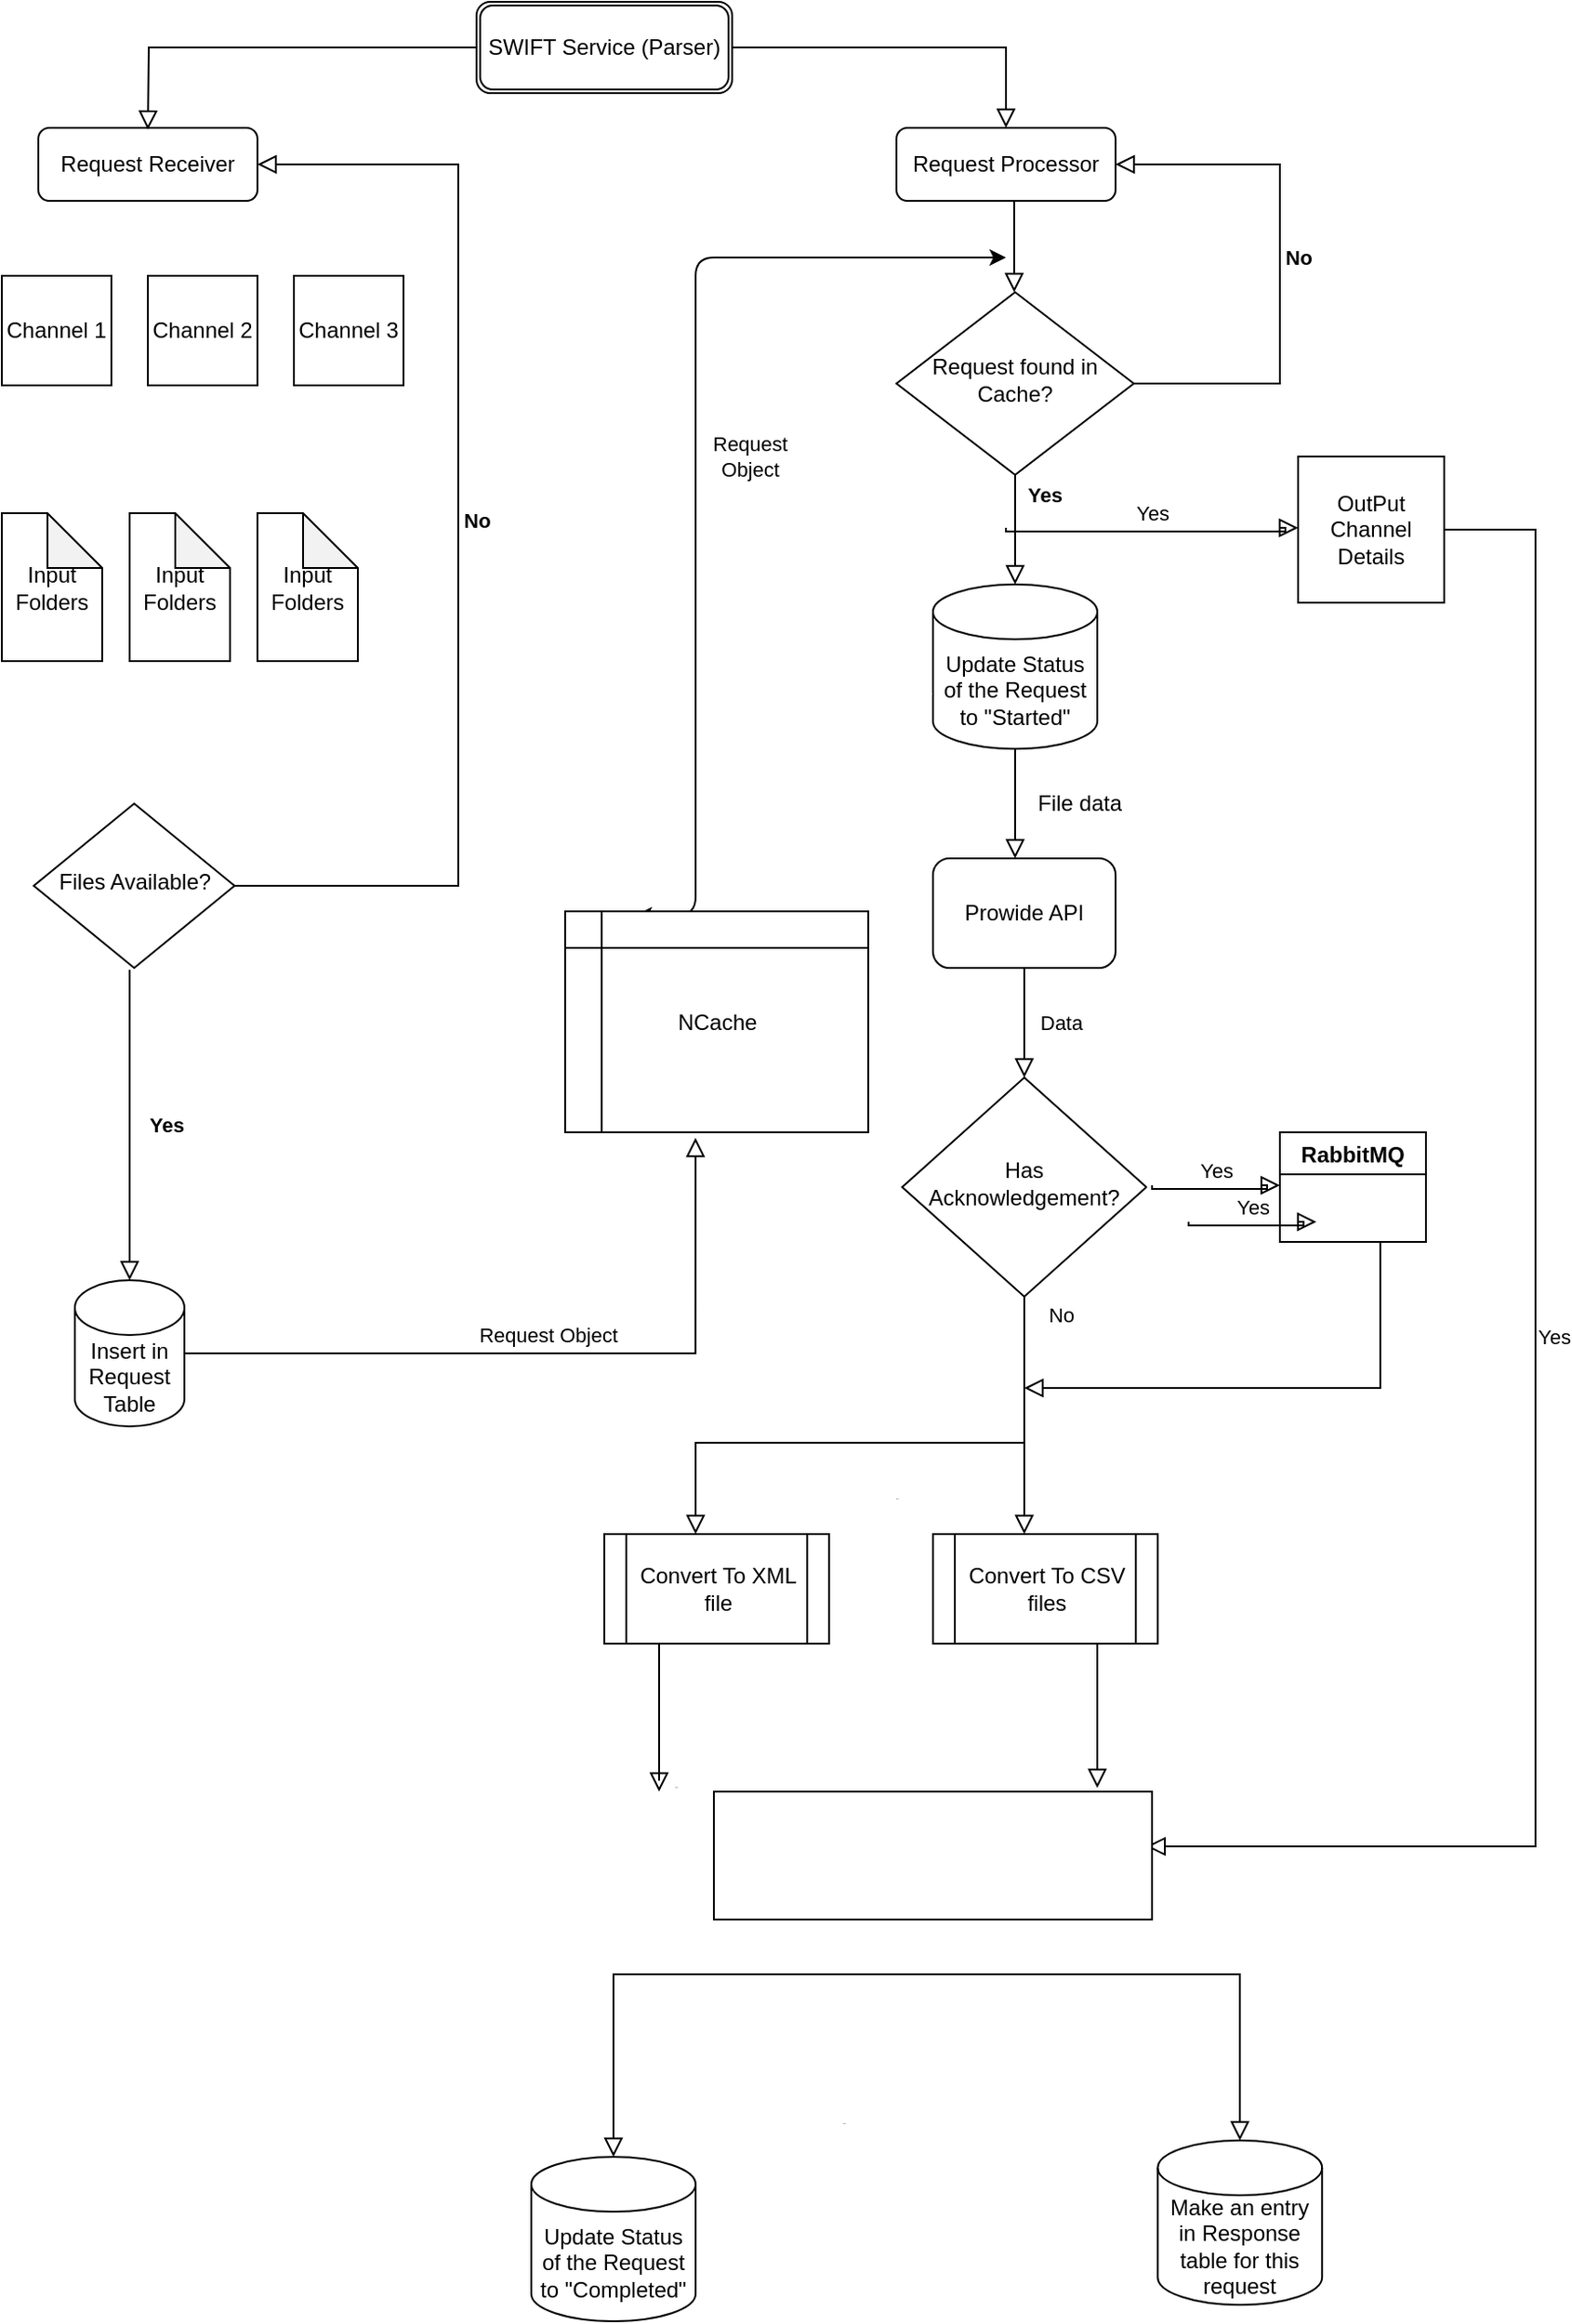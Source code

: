 <mxfile version="14.8.6" type="github">
  <diagram id="C5RBs43oDa-KdzZeNtuy" name="Page-1">
    <mxGraphModel dx="1108" dy="482" grid="1" gridSize="10" guides="1" tooltips="1" connect="1" arrows="1" fold="1" page="1" pageScale="1" pageWidth="827" pageHeight="1169" math="0" shadow="0">
      <root>
        <mxCell id="WIyWlLk6GJQsqaUBKTNV-0" />
        <mxCell id="WIyWlLk6GJQsqaUBKTNV-1" parent="WIyWlLk6GJQsqaUBKTNV-0" />
        <mxCell id="WIyWlLk6GJQsqaUBKTNV-4" value="Yes" style="rounded=0;html=1;jettySize=auto;orthogonalLoop=1;fontSize=11;endArrow=block;endFill=0;endSize=8;strokeWidth=1;shadow=0;labelBackgroundColor=none;edgeStyle=orthogonalEdgeStyle;fontStyle=1;entryX=0.5;entryY=0;entryDx=0;entryDy=0;entryPerimeter=0;" parent="WIyWlLk6GJQsqaUBKTNV-1" edge="1" target="kq1nl4gFMCtAFIPx6vgy-6">
          <mxGeometry y="20" relative="1" as="geometry">
            <mxPoint as="offset" />
            <mxPoint x="90" y="550" as="targetPoint" />
            <mxPoint x="80" y="540" as="sourcePoint" />
            <Array as="points">
              <mxPoint x="80" y="540" />
            </Array>
          </mxGeometry>
        </mxCell>
        <mxCell id="WIyWlLk6GJQsqaUBKTNV-5" value="No" style="edgeStyle=orthogonalEdgeStyle;rounded=0;html=1;jettySize=auto;orthogonalLoop=1;fontSize=11;endArrow=block;endFill=0;endSize=8;strokeWidth=1;shadow=0;labelBackgroundColor=none;entryX=1;entryY=0.5;entryDx=0;entryDy=0;exitX=1;exitY=0.5;exitDx=0;exitDy=0;fontStyle=1" parent="WIyWlLk6GJQsqaUBKTNV-1" source="WIyWlLk6GJQsqaUBKTNV-6" target="kq1nl4gFMCtAFIPx6vgy-1" edge="1">
          <mxGeometry x="0.029" y="-10" relative="1" as="geometry">
            <mxPoint as="offset" />
            <mxPoint x="250" y="339" as="targetPoint" />
            <Array as="points">
              <mxPoint x="260" y="494" />
              <mxPoint x="260" y="99" />
            </Array>
          </mxGeometry>
        </mxCell>
        <mxCell id="WIyWlLk6GJQsqaUBKTNV-6" value="Files Available?" style="rhombus;whiteSpace=wrap;html=1;shadow=0;fontFamily=Helvetica;fontSize=12;align=center;strokeWidth=1;spacing=6;spacingTop=-4;" parent="WIyWlLk6GJQsqaUBKTNV-1" vertex="1">
          <mxGeometry x="27.5" y="449" width="110" height="90" as="geometry" />
        </mxCell>
        <mxCell id="WIyWlLk6GJQsqaUBKTNV-9" value="Request Object" style="edgeStyle=orthogonalEdgeStyle;rounded=0;html=1;jettySize=auto;orthogonalLoop=1;fontSize=11;endArrow=block;endFill=0;endSize=8;strokeWidth=1;shadow=0;labelBackgroundColor=none;exitX=1;exitY=0.5;exitDx=0;exitDy=0;exitPerimeter=0;entryX=0.43;entryY=1.025;entryDx=0;entryDy=0;entryPerimeter=0;" parent="WIyWlLk6GJQsqaUBKTNV-1" source="kq1nl4gFMCtAFIPx6vgy-6" target="kq1nl4gFMCtAFIPx6vgy-38" edge="1">
          <mxGeometry y="10" relative="1" as="geometry">
            <mxPoint as="offset" />
            <mxPoint x="140" y="509" as="sourcePoint" />
            <mxPoint x="321" y="660" as="targetPoint" />
            <Array as="points">
              <mxPoint x="390" y="750" />
            </Array>
          </mxGeometry>
        </mxCell>
        <mxCell id="kq1nl4gFMCtAFIPx6vgy-1" value="Request Receiver" style="rounded=1;whiteSpace=wrap;html=1;fontSize=12;glass=0;strokeWidth=1;shadow=0;" parent="WIyWlLk6GJQsqaUBKTNV-1" vertex="1">
          <mxGeometry x="30" y="79" width="120" height="40" as="geometry" />
        </mxCell>
        <mxCell id="kq1nl4gFMCtAFIPx6vgy-6" value="Insert in Request Table" style="shape=cylinder3;whiteSpace=wrap;html=1;boundedLbl=1;backgroundOutline=1;size=15;" parent="WIyWlLk6GJQsqaUBKTNV-1" vertex="1">
          <mxGeometry x="50" y="710" width="60" height="80" as="geometry" />
        </mxCell>
        <mxCell id="kq1nl4gFMCtAFIPx6vgy-8" value="Request Processor" style="rounded=1;whiteSpace=wrap;html=1;fontSize=12;glass=0;strokeWidth=1;shadow=0;" parent="WIyWlLk6GJQsqaUBKTNV-1" vertex="1">
          <mxGeometry x="500" y="79" width="120" height="40" as="geometry" />
        </mxCell>
        <mxCell id="kq1nl4gFMCtAFIPx6vgy-14" value="" style="endArrow=classic;startArrow=classic;html=1;exitX=0.232;exitY=0.017;exitDx=0;exitDy=0;exitPerimeter=0;edgeStyle=orthogonalEdgeStyle;" parent="WIyWlLk6GJQsqaUBKTNV-1" edge="1" source="kq1nl4gFMCtAFIPx6vgy-38">
          <mxGeometry width="50" height="50" relative="1" as="geometry">
            <mxPoint x="356.95" y="439.98" as="sourcePoint" />
            <mxPoint x="560" y="150" as="targetPoint" />
            <Array as="points">
              <mxPoint x="390" y="510" />
              <mxPoint x="390" y="150" />
            </Array>
          </mxGeometry>
        </mxCell>
        <mxCell id="kq1nl4gFMCtAFIPx6vgy-15" value="" style="rounded=0;html=1;jettySize=auto;orthogonalLoop=1;fontSize=11;endArrow=block;endFill=0;endSize=8;strokeWidth=1;shadow=0;labelBackgroundColor=none;edgeStyle=orthogonalEdgeStyle;" parent="WIyWlLk6GJQsqaUBKTNV-1" edge="1">
          <mxGeometry relative="1" as="geometry">
            <mxPoint x="564.5" y="119" as="sourcePoint" />
            <mxPoint x="564.5" y="169" as="targetPoint" />
          </mxGeometry>
        </mxCell>
        <mxCell id="kq1nl4gFMCtAFIPx6vgy-16" value="Request found in Cache?" style="rhombus;whiteSpace=wrap;html=1;shadow=0;fontFamily=Helvetica;fontSize=12;align=center;strokeWidth=1;spacing=6;spacingTop=-4;" parent="WIyWlLk6GJQsqaUBKTNV-1" vertex="1">
          <mxGeometry x="500" y="169" width="130" height="100" as="geometry" />
        </mxCell>
        <mxCell id="kq1nl4gFMCtAFIPx6vgy-27" value="" style="rounded=0;html=1;jettySize=auto;orthogonalLoop=1;fontSize=11;endArrow=block;endFill=0;endSize=8;strokeWidth=1;shadow=0;labelBackgroundColor=none;edgeStyle=orthogonalEdgeStyle;exitX=0.5;exitY=1;exitDx=0;exitDy=0;" parent="WIyWlLk6GJQsqaUBKTNV-1" source="kq1nl4gFMCtAFIPx6vgy-16" edge="1">
          <mxGeometry relative="1" as="geometry">
            <mxPoint x="100" y="269" as="sourcePoint" />
            <mxPoint x="565" y="329" as="targetPoint" />
          </mxGeometry>
        </mxCell>
        <mxCell id="kq1nl4gFMCtAFIPx6vgy-29" value="Update Status of the Request to &quot;Started&quot;" style="shape=cylinder3;whiteSpace=wrap;html=1;boundedLbl=1;backgroundOutline=1;size=15;" parent="WIyWlLk6GJQsqaUBKTNV-1" vertex="1">
          <mxGeometry x="520" y="329" width="90" height="90" as="geometry" />
        </mxCell>
        <mxCell id="kq1nl4gFMCtAFIPx6vgy-31" value="" style="rounded=0;html=1;jettySize=auto;orthogonalLoop=1;fontSize=11;endArrow=block;endFill=0;endSize=8;strokeWidth=1;shadow=0;labelBackgroundColor=none;edgeStyle=orthogonalEdgeStyle;exitX=0.5;exitY=1;exitDx=0;exitDy=0;exitPerimeter=0;" parent="WIyWlLk6GJQsqaUBKTNV-1" source="kq1nl4gFMCtAFIPx6vgy-29" edge="1">
          <mxGeometry relative="1" as="geometry">
            <mxPoint x="575" y="449" as="sourcePoint" />
            <mxPoint x="565" y="479" as="targetPoint" />
          </mxGeometry>
        </mxCell>
        <mxCell id="kq1nl4gFMCtAFIPx6vgy-32" value="Prowide API" style="rounded=1;whiteSpace=wrap;html=1;" parent="WIyWlLk6GJQsqaUBKTNV-1" vertex="1">
          <mxGeometry x="520" y="479" width="100" height="60" as="geometry" />
        </mxCell>
        <mxCell id="kq1nl4gFMCtAFIPx6vgy-33" value="File data" style="text;html=1;align=center;verticalAlign=middle;resizable=0;points=[];autosize=1;strokeColor=none;" parent="WIyWlLk6GJQsqaUBKTNV-1" vertex="1">
          <mxGeometry x="570" y="439" width="60" height="20" as="geometry" />
        </mxCell>
        <mxCell id="kq1nl4gFMCtAFIPx6vgy-34" value="Has Acknowledgement?" style="rhombus;whiteSpace=wrap;html=1;shadow=0;fontFamily=Helvetica;fontSize=12;align=center;strokeWidth=1;spacing=6;spacingTop=-4;" parent="WIyWlLk6GJQsqaUBKTNV-1" vertex="1">
          <mxGeometry x="503.13" y="599" width="133.75" height="120" as="geometry" />
        </mxCell>
        <mxCell id="kq1nl4gFMCtAFIPx6vgy-35" value="Data" style="rounded=0;html=1;jettySize=auto;orthogonalLoop=1;fontSize=11;endArrow=block;endFill=0;endSize=8;strokeWidth=1;shadow=0;labelBackgroundColor=none;edgeStyle=orthogonalEdgeStyle;entryX=0.5;entryY=0;entryDx=0;entryDy=0;exitX=0.5;exitY=1;exitDx=0;exitDy=0;" parent="WIyWlLk6GJQsqaUBKTNV-1" source="kq1nl4gFMCtAFIPx6vgy-32" target="kq1nl4gFMCtAFIPx6vgy-34" edge="1">
          <mxGeometry y="20" relative="1" as="geometry">
            <mxPoint x="560" y="549" as="sourcePoint" />
            <mxPoint x="575" y="489" as="targetPoint" />
            <Array as="points">
              <mxPoint x="570" y="579" />
              <mxPoint x="570" y="579" />
            </Array>
            <mxPoint as="offset" />
          </mxGeometry>
        </mxCell>
        <mxCell id="kq1nl4gFMCtAFIPx6vgy-68" value="" style="edgeStyle=orthogonalEdgeStyle;rounded=0;orthogonalLoop=1;jettySize=auto;html=1;fontSize=1;strokeColor=#FFFFFF;" parent="WIyWlLk6GJQsqaUBKTNV-1" source="kq1nl4gFMCtAFIPx6vgy-37" target="kq1nl4gFMCtAFIPx6vgy-34" edge="1">
          <mxGeometry relative="1" as="geometry" />
        </mxCell>
        <mxCell id="kq1nl4gFMCtAFIPx6vgy-37" value="RabbitMQ" style="swimlane;" parent="WIyWlLk6GJQsqaUBKTNV-1" vertex="1">
          <mxGeometry x="710" y="629" width="80" height="60" as="geometry" />
        </mxCell>
        <mxCell id="kq1nl4gFMCtAFIPx6vgy-40" value="Yes" style="edgeStyle=orthogonalEdgeStyle;rounded=0;html=1;jettySize=auto;orthogonalLoop=1;fontSize=11;endArrow=block;endFill=0;endSize=8;strokeWidth=1;shadow=0;labelBackgroundColor=none;" parent="kq1nl4gFMCtAFIPx6vgy-37" edge="1">
          <mxGeometry y="10" relative="1" as="geometry">
            <mxPoint as="offset" />
            <mxPoint x="-70" y="29" as="sourcePoint" />
            <mxPoint y="29" as="targetPoint" />
            <Array as="points">
              <mxPoint x="-70" y="31" />
              <mxPoint x="-7" y="31" />
              <mxPoint x="-7" y="29" />
            </Array>
          </mxGeometry>
        </mxCell>
        <mxCell id="kq1nl4gFMCtAFIPx6vgy-75" style="edgeStyle=elbowEdgeStyle;rounded=0;orthogonalLoop=1;jettySize=auto;html=1;fontSize=11;strokeColor=#FFFFFF;entryX=0;entryY=0;entryDx=0;entryDy=60;entryPerimeter=0;" parent="WIyWlLk6GJQsqaUBKTNV-1" target="kq1nl4gFMCtAFIPx6vgy-29" edge="1">
          <mxGeometry relative="1" as="geometry">
            <mxPoint x="430" y="390" as="targetPoint" />
            <mxPoint x="430" y="390" as="sourcePoint" />
          </mxGeometry>
        </mxCell>
        <mxCell id="kq1nl4gFMCtAFIPx6vgy-38" value="NCache" style="shape=internalStorage;whiteSpace=wrap;html=1;backgroundOutline=1;" parent="WIyWlLk6GJQsqaUBKTNV-1" vertex="1">
          <mxGeometry x="318.56" y="508" width="166" height="121" as="geometry" />
        </mxCell>
        <mxCell id="kq1nl4gFMCtAFIPx6vgy-43" value="" style="rounded=0;html=1;jettySize=auto;orthogonalLoop=1;fontSize=11;endArrow=block;endFill=0;endSize=8;strokeWidth=1;shadow=0;labelBackgroundColor=none;edgeStyle=orthogonalEdgeStyle;exitX=0.5;exitY=1;exitDx=0;exitDy=0;" parent="WIyWlLk6GJQsqaUBKTNV-1" source="kq1nl4gFMCtAFIPx6vgy-37" edge="1">
          <mxGeometry relative="1" as="geometry">
            <mxPoint x="580" y="549" as="sourcePoint" />
            <mxPoint x="570" y="769" as="targetPoint" />
            <Array as="points">
              <mxPoint x="765" y="769" />
            </Array>
          </mxGeometry>
        </mxCell>
        <mxCell id="kq1nl4gFMCtAFIPx6vgy-44" value="Input Folders" style="shape=note;whiteSpace=wrap;html=1;backgroundOutline=1;darkOpacity=0.05;" parent="WIyWlLk6GJQsqaUBKTNV-1" vertex="1">
          <mxGeometry x="80" y="290" width="55" height="81" as="geometry" />
        </mxCell>
        <mxCell id="kq1nl4gFMCtAFIPx6vgy-45" value="Convert To CSV files" style="shape=process;whiteSpace=wrap;html=1;backgroundOutline=1;" parent="WIyWlLk6GJQsqaUBKTNV-1" vertex="1">
          <mxGeometry x="520" y="849" width="123.12" height="60" as="geometry" />
        </mxCell>
        <mxCell id="kq1nl4gFMCtAFIPx6vgy-48" value="No" style="rounded=0;html=1;jettySize=auto;orthogonalLoop=1;fontSize=11;endArrow=block;endFill=0;endSize=8;strokeWidth=1;shadow=0;labelBackgroundColor=none;edgeStyle=orthogonalEdgeStyle;exitX=0.5;exitY=1;exitDx=0;exitDy=0;" parent="WIyWlLk6GJQsqaUBKTNV-1" source="kq1nl4gFMCtAFIPx6vgy-34" edge="1">
          <mxGeometry x="-0.846" y="20" relative="1" as="geometry">
            <mxPoint x="580" y="549" as="sourcePoint" />
            <mxPoint x="570" y="849" as="targetPoint" />
            <Array as="points">
              <mxPoint x="570" y="789" />
            </Array>
            <mxPoint as="offset" />
          </mxGeometry>
        </mxCell>
        <mxCell id="kq1nl4gFMCtAFIPx6vgy-50" value="No" style="rounded=0;html=1;jettySize=auto;orthogonalLoop=1;fontSize=1;endArrow=block;endFill=0;endSize=8;strokeWidth=1;shadow=0;labelBackgroundColor=none;edgeStyle=orthogonalEdgeStyle;" parent="WIyWlLk6GJQsqaUBKTNV-1" edge="1">
          <mxGeometry x="-0.391" y="30" relative="1" as="geometry">
            <mxPoint x="570" y="799" as="sourcePoint" />
            <mxPoint x="390" y="849" as="targetPoint" />
            <Array as="points">
              <mxPoint x="390" y="799" />
            </Array>
            <mxPoint as="offset" />
          </mxGeometry>
        </mxCell>
        <mxCell id="kq1nl4gFMCtAFIPx6vgy-52" value="Convert To XML file" style="shape=process;whiteSpace=wrap;html=1;backgroundOutline=1;" parent="WIyWlLk6GJQsqaUBKTNV-1" vertex="1">
          <mxGeometry x="340" y="849" width="123.12" height="60" as="geometry" />
        </mxCell>
        <mxCell id="kq1nl4gFMCtAFIPx6vgy-54" value="No" style="rounded=0;html=1;jettySize=auto;orthogonalLoop=1;fontSize=1;endArrow=block;endFill=0;endSize=8;strokeWidth=1;shadow=0;labelBackgroundColor=none;edgeStyle=orthogonalEdgeStyle;exitX=0.5;exitY=1;exitDx=0;exitDy=0;" parent="WIyWlLk6GJQsqaUBKTNV-1" source="kq1nl4gFMCtAFIPx6vgy-52" edge="1">
          <mxGeometry x="-0.597" y="78" relative="1" as="geometry">
            <mxPoint x="504" y="969" as="sourcePoint" />
            <mxPoint x="370" y="990" as="targetPoint" />
            <Array as="points">
              <mxPoint x="370" y="909" />
              <mxPoint x="370" y="984" />
            </Array>
            <mxPoint as="offset" />
          </mxGeometry>
        </mxCell>
        <mxCell id="kq1nl4gFMCtAFIPx6vgy-55" value="No" style="rounded=0;html=1;jettySize=auto;orthogonalLoop=1;fontSize=1;endArrow=block;endFill=0;endSize=8;strokeWidth=1;shadow=0;labelBackgroundColor=none;edgeStyle=orthogonalEdgeStyle;exitX=0.5;exitY=1;exitDx=0;exitDy=0;" parent="WIyWlLk6GJQsqaUBKTNV-1" source="kq1nl4gFMCtAFIPx6vgy-45" edge="1">
          <mxGeometry x="-0.846" y="20" relative="1" as="geometry">
            <mxPoint x="411.56" y="919" as="sourcePoint" />
            <mxPoint x="610" y="988" as="targetPoint" />
            <Array as="points">
              <mxPoint x="610" y="909" />
              <mxPoint x="610" y="988" />
            </Array>
            <mxPoint as="offset" />
          </mxGeometry>
        </mxCell>
        <mxCell id="kq1nl4gFMCtAFIPx6vgy-58" value="Update Status of the Request to &quot;Completed&quot;" style="shape=cylinder3;whiteSpace=wrap;html=1;boundedLbl=1;backgroundOutline=1;size=15;" parent="WIyWlLk6GJQsqaUBKTNV-1" vertex="1">
          <mxGeometry x="300" y="1190" width="90" height="90" as="geometry" />
        </mxCell>
        <mxCell id="kq1nl4gFMCtAFIPx6vgy-59" value="Make an entry in Response table for this request" style="shape=cylinder3;whiteSpace=wrap;html=1;boundedLbl=1;backgroundOutline=1;size=15;" parent="WIyWlLk6GJQsqaUBKTNV-1" vertex="1">
          <mxGeometry x="643.12" y="1181" width="90" height="90" as="geometry" />
        </mxCell>
        <mxCell id="kq1nl4gFMCtAFIPx6vgy-62" value="No" style="rounded=0;html=1;jettySize=auto;orthogonalLoop=1;fontSize=1;endArrow=block;endFill=0;endSize=8;strokeWidth=1;shadow=0;labelBackgroundColor=none;edgeStyle=orthogonalEdgeStyle;" parent="WIyWlLk6GJQsqaUBKTNV-1" target="kq1nl4gFMCtAFIPx6vgy-58" edge="1">
          <mxGeometry x="-0.771" y="81" relative="1" as="geometry">
            <mxPoint x="500" y="1090" as="sourcePoint" />
            <mxPoint x="473.12" y="994" as="targetPoint" />
            <Array as="points">
              <mxPoint x="447" y="1090" />
              <mxPoint x="340" y="1090" />
            </Array>
            <mxPoint as="offset" />
          </mxGeometry>
        </mxCell>
        <mxCell id="kq1nl4gFMCtAFIPx6vgy-63" value="No" style="rounded=0;html=1;jettySize=auto;orthogonalLoop=1;fontSize=1;endArrow=block;endFill=0;endSize=8;strokeWidth=1;shadow=0;labelBackgroundColor=none;edgeStyle=orthogonalEdgeStyle;" parent="WIyWlLk6GJQsqaUBKTNV-1" edge="1" target="kq1nl4gFMCtAFIPx6vgy-59">
          <mxGeometry x="-0.597" y="78" relative="1" as="geometry">
            <mxPoint x="440" y="1090" as="sourcePoint" />
            <mxPoint x="680" y="1069" as="targetPoint" />
            <Array as="points">
              <mxPoint x="482" y="1090" />
              <mxPoint x="680" y="1090" />
            </Array>
            <mxPoint as="offset" />
          </mxGeometry>
        </mxCell>
        <mxCell id="kq1nl4gFMCtAFIPx6vgy-64" value="SWIFT Service (Parser)" style="shape=ext;double=1;rounded=1;whiteSpace=wrap;html=1;" parent="WIyWlLk6GJQsqaUBKTNV-1" vertex="1">
          <mxGeometry x="270" y="10" width="140" height="50" as="geometry" />
        </mxCell>
        <mxCell id="kq1nl4gFMCtAFIPx6vgy-65" value="" style="rounded=0;html=1;jettySize=auto;orthogonalLoop=1;fontSize=11;endArrow=block;endFill=0;endSize=8;strokeWidth=1;shadow=0;labelBackgroundColor=none;edgeStyle=orthogonalEdgeStyle;exitX=0;exitY=0.5;exitDx=0;exitDy=0;" parent="WIyWlLk6GJQsqaUBKTNV-1" source="kq1nl4gFMCtAFIPx6vgy-64" edge="1">
          <mxGeometry relative="1" as="geometry">
            <mxPoint x="100" y="129" as="sourcePoint" />
            <mxPoint x="90" y="80" as="targetPoint" />
            <Array as="points" />
          </mxGeometry>
        </mxCell>
        <mxCell id="kq1nl4gFMCtAFIPx6vgy-66" value="" style="rounded=0;html=1;jettySize=auto;orthogonalLoop=1;fontSize=11;endArrow=block;endFill=0;endSize=8;strokeWidth=1;shadow=0;labelBackgroundColor=none;edgeStyle=orthogonalEdgeStyle;exitX=1;exitY=0.5;exitDx=0;exitDy=0;entryX=0.5;entryY=0;entryDx=0;entryDy=0;" parent="WIyWlLk6GJQsqaUBKTNV-1" source="kq1nl4gFMCtAFIPx6vgy-64" target="kq1nl4gFMCtAFIPx6vgy-8" edge="1">
          <mxGeometry relative="1" as="geometry">
            <mxPoint x="300" y="25" as="sourcePoint" />
            <mxPoint x="100" y="90" as="targetPoint" />
            <Array as="points" />
          </mxGeometry>
        </mxCell>
        <mxCell id="kq1nl4gFMCtAFIPx6vgy-69" value="No" style="edgeStyle=orthogonalEdgeStyle;rounded=0;html=1;jettySize=auto;orthogonalLoop=1;fontSize=11;endArrow=block;endFill=0;endSize=8;strokeWidth=1;shadow=0;labelBackgroundColor=none;entryX=1;entryY=0.5;entryDx=0;entryDy=0;exitX=1;exitY=0.5;exitDx=0;exitDy=0;fontStyle=1" parent="WIyWlLk6GJQsqaUBKTNV-1" source="kq1nl4gFMCtAFIPx6vgy-16" target="kq1nl4gFMCtAFIPx6vgy-8" edge="1">
          <mxGeometry x="0.029" y="-10" relative="1" as="geometry">
            <mxPoint as="offset" />
            <mxPoint x="155" y="364" as="sourcePoint" />
            <mxPoint x="160" y="109" as="targetPoint" />
            <Array as="points">
              <mxPoint x="710" y="219" />
              <mxPoint x="710" y="99" />
            </Array>
          </mxGeometry>
        </mxCell>
        <mxCell id="kq1nl4gFMCtAFIPx6vgy-71" value="&lt;font style=&quot;font-size: 11px&quot;&gt;Yes&lt;/font&gt;" style="text;strokeColor=none;fillColor=none;html=1;fontSize=11;fontStyle=1;verticalAlign=middle;align=center;" parent="WIyWlLk6GJQsqaUBKTNV-1" vertex="1">
          <mxGeometry x="531.56" y="269" width="98.44" height="21" as="geometry" />
        </mxCell>
        <mxCell id="kq1nl4gFMCtAFIPx6vgy-73" style="edgeStyle=orthogonalEdgeStyle;rounded=0;orthogonalLoop=1;jettySize=auto;html=1;exitX=0;exitY=0;exitDx=50;exitDy=21;exitPerimeter=0;entryX=0;entryY=0;entryDx=50;entryDy=39;entryPerimeter=0;fontSize=11;strokeColor=#FFFFFF;" parent="WIyWlLk6GJQsqaUBKTNV-1" edge="1">
          <mxGeometry relative="1" as="geometry">
            <mxPoint x="449" y="400" as="sourcePoint" />
            <mxPoint x="431" y="400" as="targetPoint" />
          </mxGeometry>
        </mxCell>
        <mxCell id="kq1nl4gFMCtAFIPx6vgy-76" value="Request Object" style="text;html=1;strokeColor=none;fillColor=none;align=center;verticalAlign=middle;whiteSpace=wrap;rounded=0;fontSize=11;" parent="WIyWlLk6GJQsqaUBKTNV-1" vertex="1">
          <mxGeometry x="390" y="249" width="60" height="20" as="geometry" />
        </mxCell>
        <mxCell id="RdGOt6yGtJzuH_gNXcca-1" value="Input Folders" style="shape=note;whiteSpace=wrap;html=1;backgroundOutline=1;darkOpacity=0.05;" vertex="1" parent="WIyWlLk6GJQsqaUBKTNV-1">
          <mxGeometry x="150" y="290" width="55" height="81" as="geometry" />
        </mxCell>
        <mxCell id="RdGOt6yGtJzuH_gNXcca-3" value="Channel 1" style="whiteSpace=wrap;html=1;aspect=fixed;" vertex="1" parent="WIyWlLk6GJQsqaUBKTNV-1">
          <mxGeometry x="10" y="160" width="60" height="60" as="geometry" />
        </mxCell>
        <mxCell id="RdGOt6yGtJzuH_gNXcca-5" value="Input Folders" style="shape=note;whiteSpace=wrap;html=1;backgroundOutline=1;darkOpacity=0.05;" vertex="1" parent="WIyWlLk6GJQsqaUBKTNV-1">
          <mxGeometry x="10" y="290" width="55" height="81" as="geometry" />
        </mxCell>
        <mxCell id="RdGOt6yGtJzuH_gNXcca-6" value="Channel 2" style="whiteSpace=wrap;html=1;aspect=fixed;" vertex="1" parent="WIyWlLk6GJQsqaUBKTNV-1">
          <mxGeometry x="90" y="160" width="60" height="60" as="geometry" />
        </mxCell>
        <mxCell id="RdGOt6yGtJzuH_gNXcca-7" value="Channel 3" style="whiteSpace=wrap;html=1;aspect=fixed;" vertex="1" parent="WIyWlLk6GJQsqaUBKTNV-1">
          <mxGeometry x="170" y="160" width="60" height="60" as="geometry" />
        </mxCell>
        <mxCell id="RdGOt6yGtJzuH_gNXcca-12" value="OutPut Channel Details" style="whiteSpace=wrap;html=1;aspect=fixed;" vertex="1" parent="WIyWlLk6GJQsqaUBKTNV-1">
          <mxGeometry x="720" y="259" width="80" height="80" as="geometry" />
        </mxCell>
        <mxCell id="RdGOt6yGtJzuH_gNXcca-14" value="Yes" style="edgeStyle=orthogonalEdgeStyle;rounded=0;html=1;jettySize=auto;orthogonalLoop=1;fontSize=11;endArrow=block;endFill=0;endSize=8;strokeWidth=1;shadow=0;labelBackgroundColor=none;" edge="1" parent="WIyWlLk6GJQsqaUBKTNV-1">
          <mxGeometry y="10" relative="1" as="geometry">
            <mxPoint as="offset" />
            <mxPoint x="560" y="298" as="sourcePoint" />
            <mxPoint x="720" y="298" as="targetPoint" />
            <Array as="points">
              <mxPoint x="713" y="300" />
              <mxPoint x="713" y="298" />
            </Array>
          </mxGeometry>
        </mxCell>
        <mxCell id="RdGOt6yGtJzuH_gNXcca-16" value="Yes" style="edgeStyle=orthogonalEdgeStyle;rounded=0;html=1;jettySize=auto;orthogonalLoop=1;fontSize=11;endArrow=block;endFill=0;endSize=8;strokeWidth=1;shadow=0;labelBackgroundColor=none;" edge="1" parent="WIyWlLk6GJQsqaUBKTNV-1">
          <mxGeometry y="10" relative="1" as="geometry">
            <mxPoint as="offset" />
            <mxPoint x="660" y="678" as="sourcePoint" />
            <mxPoint x="730" y="678" as="targetPoint" />
            <Array as="points">
              <mxPoint x="660" y="680" />
              <mxPoint x="723" y="680" />
              <mxPoint x="723" y="678" />
            </Array>
          </mxGeometry>
        </mxCell>
        <mxCell id="RdGOt6yGtJzuH_gNXcca-17" value="Yes" style="edgeStyle=orthogonalEdgeStyle;rounded=0;html=1;jettySize=auto;orthogonalLoop=1;fontSize=11;endArrow=block;endFill=0;endSize=8;strokeWidth=1;shadow=0;labelBackgroundColor=none;" edge="1" parent="WIyWlLk6GJQsqaUBKTNV-1" source="RdGOt6yGtJzuH_gNXcca-12">
          <mxGeometry y="10" relative="1" as="geometry">
            <mxPoint as="offset" />
            <mxPoint x="790" y="350" as="sourcePoint" />
            <mxPoint x="636.88" y="1020" as="targetPoint" />
            <Array as="points">
              <mxPoint x="850" y="299" />
              <mxPoint x="850" y="1020" />
            </Array>
          </mxGeometry>
        </mxCell>
        <mxCell id="RdGOt6yGtJzuH_gNXcca-20" value="" style="rounded=0;whiteSpace=wrap;html=1;" vertex="1" parent="WIyWlLk6GJQsqaUBKTNV-1">
          <mxGeometry x="400" y="990" width="240" height="70" as="geometry" />
        </mxCell>
      </root>
    </mxGraphModel>
  </diagram>
</mxfile>
